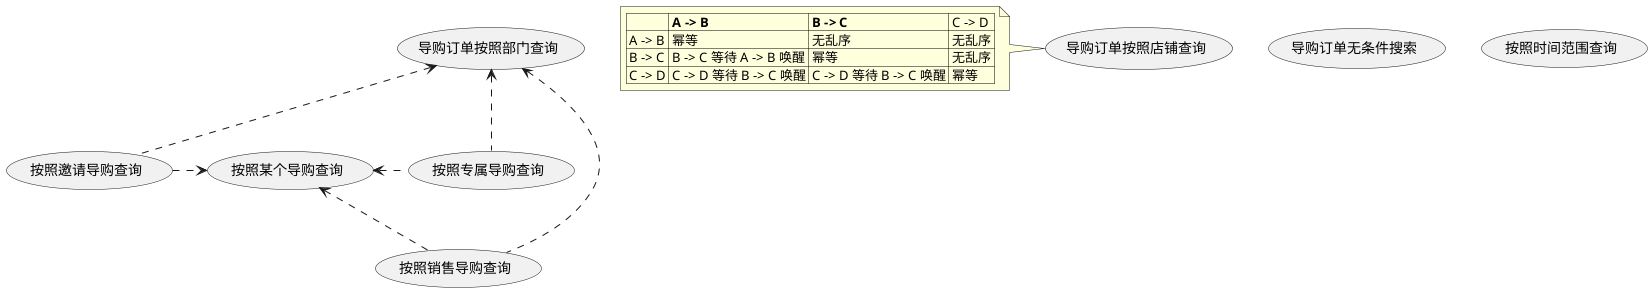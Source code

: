 @startuml

usecase "导购订单无条件搜索"

usecase "按照时间范围查询"

usecase "按照某个导购查询" as shopping_guide_search

usecase "按照销售导购查询" as sale

usecase "按照专属导购查询" as service

usecase "按照邀请导购查询" as inviter

sale .up-> shopping_guide_search
service .left-> shopping_guide_search
inviter .right-> shopping_guide_search

usecase "导购订单按照部门查询" as department_search
sale .up-> department_search
service .up-> department_search
inviter .up-> department_search

usecase "导购订单按照店铺查询"

note left
|= |= A -> B |= B -> C | C -> D |
| A -> B | 幂等 | 无乱序 | 无乱序 |
| B -> C | B -> C 等待 A -> B 唤醒 | 幂等 | 无乱序 |
| C -> D | C -> D 等待 B -> C 唤醒 | C -> D 等待 B -> C 唤醒 | 幂等 |
end note

@enduml
